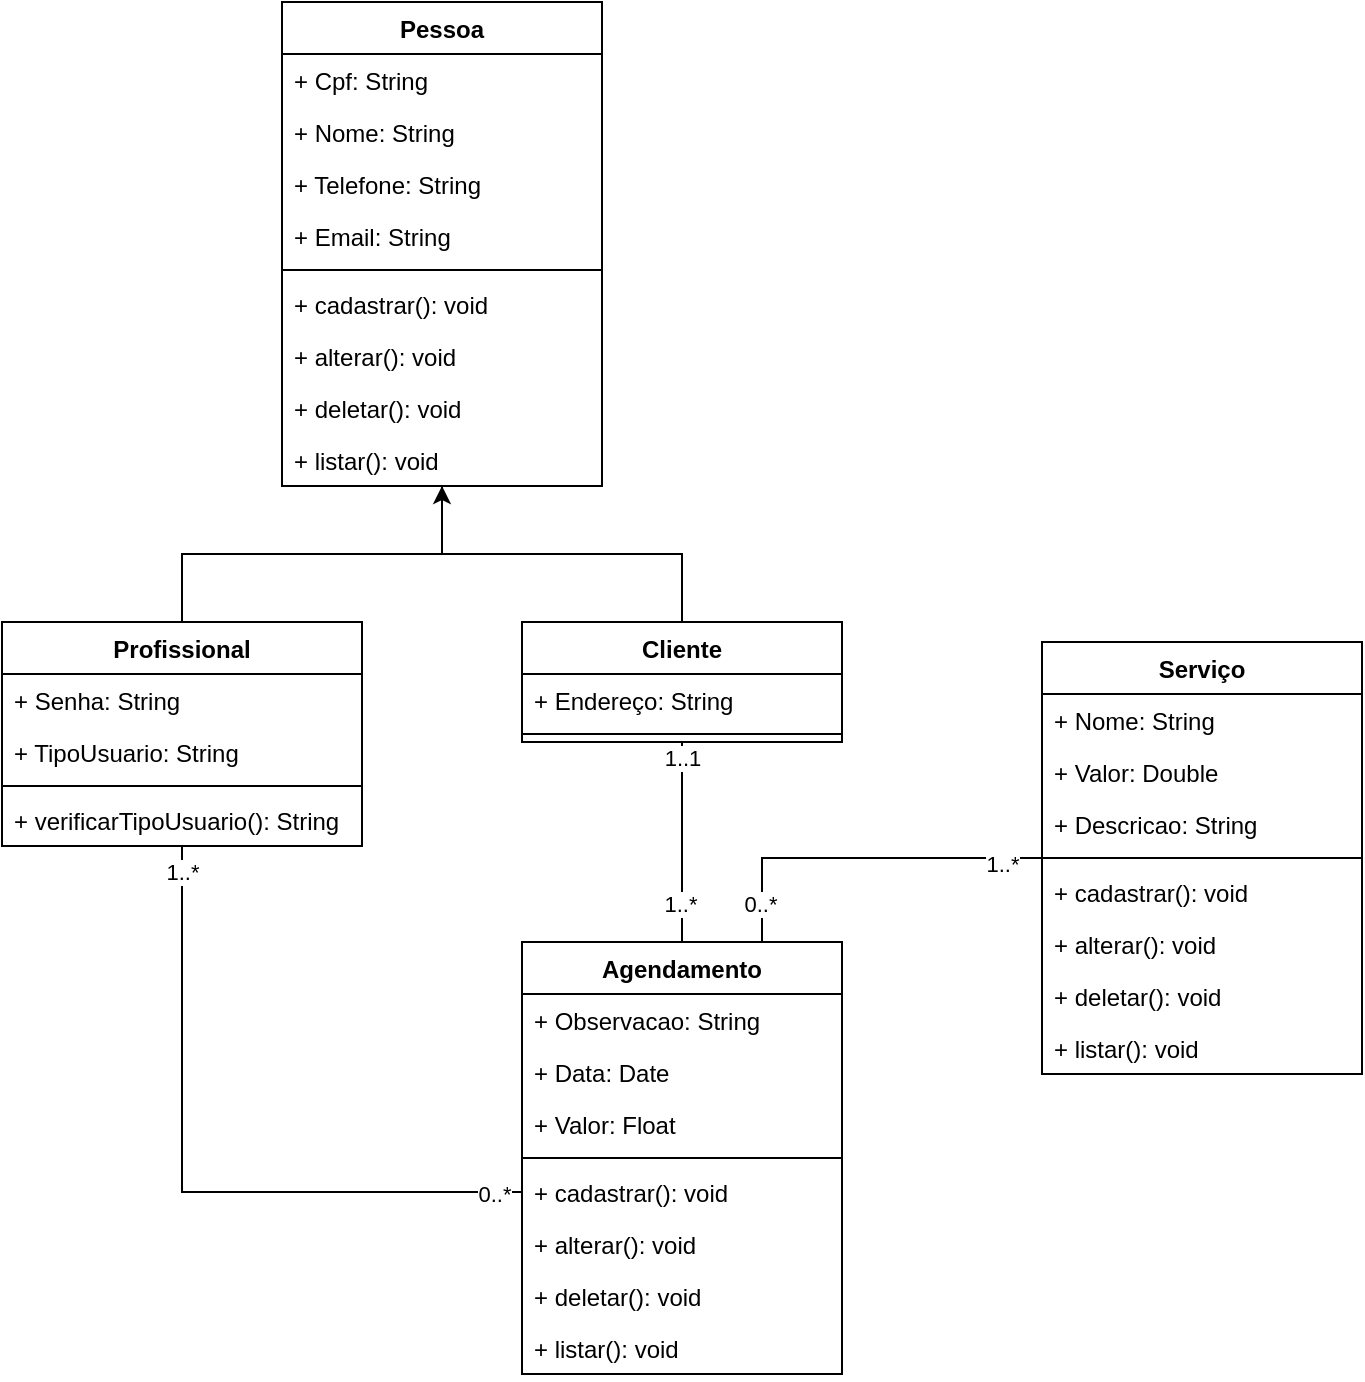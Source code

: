 <mxfile pages="3">
    <diagram name="Página-1" id="jMl8E2hV2HfhrACC9K4s">
        <mxGraphModel dx="1169" dy="773" grid="1" gridSize="10" guides="1" tooltips="1" connect="1" arrows="1" fold="1" page="1" pageScale="1" pageWidth="827" pageHeight="1169" math="0" shadow="0">
            <root>
                <mxCell id="0"/>
                <mxCell id="1" parent="0"/>
                <mxCell id="I6f3LDRtjfRZ30kgtjJv-5" value="1..*" style="edgeStyle=orthogonalEdgeStyle;rounded=0;orthogonalLoop=1;jettySize=auto;html=1;startArrow=none;startFill=0;endArrow=none;endFill=0;" parent="1" source="XQI9RHdKGieBzcdvgARL-1" target="g-WuZ7IL9zw7ThNMPYlF-19" edge="1">
                    <mxGeometry x="-0.924" relative="1" as="geometry">
                        <mxPoint as="offset"/>
                    </mxGeometry>
                </mxCell>
                <mxCell id="I6f3LDRtjfRZ30kgtjJv-8" value="0..*" style="edgeLabel;html=1;align=center;verticalAlign=middle;resizable=0;points=[];" parent="I6f3LDRtjfRZ30kgtjJv-5" vertex="1" connectable="0">
                    <mxGeometry x="0.917" y="-1" relative="1" as="geometry">
                        <mxPoint as="offset"/>
                    </mxGeometry>
                </mxCell>
                <mxCell id="XQI9RHdKGieBzcdvgARL-1" value="Profissional" style="swimlane;fontStyle=1;align=center;verticalAlign=top;childLayout=stackLayout;horizontal=1;startSize=26;horizontalStack=0;resizeParent=1;resizeParentMax=0;resizeLast=0;collapsible=1;marginBottom=0;fillColor=none;" parent="1" vertex="1">
                    <mxGeometry x="74" y="320" width="180" height="112" as="geometry"/>
                </mxCell>
                <mxCell id="k-jCcVrdKvJEgyUsjqsh-3" value="+ Senha: String" style="text;strokeColor=none;fillColor=none;align=left;verticalAlign=top;spacingLeft=4;spacingRight=4;overflow=hidden;rotatable=0;points=[[0,0.5],[1,0.5]];portConstraint=eastwest;" parent="XQI9RHdKGieBzcdvgARL-1" vertex="1">
                    <mxGeometry y="26" width="180" height="26" as="geometry"/>
                </mxCell>
                <mxCell id="g-WuZ7IL9zw7ThNMPYlF-23" value="+ TipoUsuario: String" style="text;strokeColor=none;fillColor=none;align=left;verticalAlign=top;spacingLeft=4;spacingRight=4;overflow=hidden;rotatable=0;points=[[0,0.5],[1,0.5]];portConstraint=eastwest;" parent="XQI9RHdKGieBzcdvgARL-1" vertex="1">
                    <mxGeometry y="52" width="180" height="26" as="geometry"/>
                </mxCell>
                <mxCell id="XQI9RHdKGieBzcdvgARL-3" value="" style="line;strokeWidth=1;fillColor=none;align=left;verticalAlign=middle;spacingTop=-1;spacingLeft=3;spacingRight=3;rotatable=0;labelPosition=right;points=[];portConstraint=eastwest;strokeColor=inherit;" parent="XQI9RHdKGieBzcdvgARL-1" vertex="1">
                    <mxGeometry y="78" width="180" height="8" as="geometry"/>
                </mxCell>
                <mxCell id="k-jCcVrdKvJEgyUsjqsh-8" value="+ verificarTipoUsuario(): String" style="text;strokeColor=none;fillColor=none;align=left;verticalAlign=top;spacingLeft=4;spacingRight=4;overflow=hidden;rotatable=0;points=[[0,0.5],[1,0.5]];portConstraint=eastwest;" parent="XQI9RHdKGieBzcdvgARL-1" vertex="1">
                    <mxGeometry y="86" width="180" height="26" as="geometry"/>
                </mxCell>
                <mxCell id="I6f3LDRtjfRZ30kgtjJv-4" style="edgeStyle=orthogonalEdgeStyle;rounded=0;orthogonalLoop=1;jettySize=auto;html=1;startArrow=none;startFill=0;endArrow=none;endFill=0;entryX=0.5;entryY=0;entryDx=0;entryDy=0;" parent="1" source="k-jCcVrdKvJEgyUsjqsh-9" target="g-WuZ7IL9zw7ThNMPYlF-14" edge="1">
                    <mxGeometry relative="1" as="geometry"/>
                </mxCell>
                <mxCell id="I6f3LDRtjfRZ30kgtjJv-6" value="1..1" style="edgeLabel;html=1;align=center;verticalAlign=middle;resizable=0;points=[];" parent="I6f3LDRtjfRZ30kgtjJv-4" vertex="1" connectable="0">
                    <mxGeometry x="-0.863" y="2" relative="1" as="geometry">
                        <mxPoint x="-2" y="1" as="offset"/>
                    </mxGeometry>
                </mxCell>
                <mxCell id="I6f3LDRtjfRZ30kgtjJv-7" value="1..*" style="edgeLabel;html=1;align=center;verticalAlign=middle;resizable=0;points=[];" parent="I6f3LDRtjfRZ30kgtjJv-4" vertex="1" connectable="0">
                    <mxGeometry x="0.806" y="-1" relative="1" as="geometry">
                        <mxPoint y="-10" as="offset"/>
                    </mxGeometry>
                </mxCell>
                <mxCell id="k-jCcVrdKvJEgyUsjqsh-9" value="Cliente" style="swimlane;fontStyle=1;align=center;verticalAlign=top;childLayout=stackLayout;horizontal=1;startSize=26;horizontalStack=0;resizeParent=1;resizeParentMax=0;resizeLast=0;collapsible=1;marginBottom=0;fillColor=none;" parent="1" vertex="1">
                    <mxGeometry x="334" y="320" width="160" height="60" as="geometry"/>
                </mxCell>
                <mxCell id="k-jCcVrdKvJEgyUsjqsh-14" value="+ Endereço: String" style="text;strokeColor=none;fillColor=none;align=left;verticalAlign=top;spacingLeft=4;spacingRight=4;overflow=hidden;rotatable=0;points=[[0,0.5],[1,0.5]];portConstraint=eastwest;" parent="k-jCcVrdKvJEgyUsjqsh-9" vertex="1">
                    <mxGeometry y="26" width="160" height="26" as="geometry"/>
                </mxCell>
                <mxCell id="k-jCcVrdKvJEgyUsjqsh-15" value="" style="line;strokeWidth=1;fillColor=none;align=left;verticalAlign=middle;spacingTop=-1;spacingLeft=3;spacingRight=3;rotatable=0;labelPosition=right;points=[];portConstraint=eastwest;strokeColor=inherit;" parent="k-jCcVrdKvJEgyUsjqsh-9" vertex="1">
                    <mxGeometry y="52" width="160" height="8" as="geometry"/>
                </mxCell>
                <mxCell id="I6f3LDRtjfRZ30kgtjJv-1" style="edgeStyle=orthogonalEdgeStyle;rounded=0;orthogonalLoop=1;jettySize=auto;html=1;startArrow=none;startFill=0;endArrow=none;endFill=0;entryX=0.75;entryY=0;entryDx=0;entryDy=0;" parent="1" source="g-WuZ7IL9zw7ThNMPYlF-1" target="g-WuZ7IL9zw7ThNMPYlF-14" edge="1">
                    <mxGeometry relative="1" as="geometry"/>
                </mxCell>
                <mxCell id="I6f3LDRtjfRZ30kgtjJv-2" value="1..*" style="edgeLabel;html=1;align=center;verticalAlign=middle;resizable=0;points=[];" parent="I6f3LDRtjfRZ30kgtjJv-1" vertex="1" connectable="0">
                    <mxGeometry x="0.827" relative="1" as="geometry">
                        <mxPoint x="120" y="-24" as="offset"/>
                    </mxGeometry>
                </mxCell>
                <mxCell id="I6f3LDRtjfRZ30kgtjJv-3" value="0..*" style="edgeLabel;html=1;align=center;verticalAlign=middle;resizable=0;points=[];" parent="I6f3LDRtjfRZ30kgtjJv-1" vertex="1" connectable="0">
                    <mxGeometry x="0.904" y="-1" relative="1" as="geometry">
                        <mxPoint y="-11" as="offset"/>
                    </mxGeometry>
                </mxCell>
                <mxCell id="g-WuZ7IL9zw7ThNMPYlF-1" value="Serviço" style="swimlane;fontStyle=1;align=center;verticalAlign=top;childLayout=stackLayout;horizontal=1;startSize=26;horizontalStack=0;resizeParent=1;resizeParentMax=0;resizeLast=0;collapsible=1;marginBottom=0;fillColor=none;" parent="1" vertex="1">
                    <mxGeometry x="594" y="330" width="160" height="216" as="geometry"/>
                </mxCell>
                <mxCell id="g-WuZ7IL9zw7ThNMPYlF-3" value="+ Nome: String" style="text;strokeColor=none;fillColor=none;align=left;verticalAlign=top;spacingLeft=4;spacingRight=4;overflow=hidden;rotatable=0;points=[[0,0.5],[1,0.5]];portConstraint=eastwest;" parent="g-WuZ7IL9zw7ThNMPYlF-1" vertex="1">
                    <mxGeometry y="26" width="160" height="26" as="geometry"/>
                </mxCell>
                <mxCell id="g-WuZ7IL9zw7ThNMPYlF-12" value="+ Valor: Double" style="text;strokeColor=none;fillColor=none;align=left;verticalAlign=top;spacingLeft=4;spacingRight=4;overflow=hidden;rotatable=0;points=[[0,0.5],[1,0.5]];portConstraint=eastwest;" parent="g-WuZ7IL9zw7ThNMPYlF-1" vertex="1">
                    <mxGeometry y="52" width="160" height="26" as="geometry"/>
                </mxCell>
                <mxCell id="g-WuZ7IL9zw7ThNMPYlF-13" value="+ Descricao: String" style="text;strokeColor=none;fillColor=none;align=left;verticalAlign=top;spacingLeft=4;spacingRight=4;overflow=hidden;rotatable=0;points=[[0,0.5],[1,0.5]];portConstraint=eastwest;" parent="g-WuZ7IL9zw7ThNMPYlF-1" vertex="1">
                    <mxGeometry y="78" width="160" height="26" as="geometry"/>
                </mxCell>
                <mxCell id="g-WuZ7IL9zw7ThNMPYlF-7" value="" style="line;strokeWidth=1;fillColor=none;align=left;verticalAlign=middle;spacingTop=-1;spacingLeft=3;spacingRight=3;rotatable=0;labelPosition=right;points=[];portConstraint=eastwest;strokeColor=inherit;" parent="g-WuZ7IL9zw7ThNMPYlF-1" vertex="1">
                    <mxGeometry y="104" width="160" height="8" as="geometry"/>
                </mxCell>
                <mxCell id="g-WuZ7IL9zw7ThNMPYlF-8" value="+ cadastrar(): void" style="text;strokeColor=none;fillColor=none;align=left;verticalAlign=top;spacingLeft=4;spacingRight=4;overflow=hidden;rotatable=0;points=[[0,0.5],[1,0.5]];portConstraint=eastwest;" parent="g-WuZ7IL9zw7ThNMPYlF-1" vertex="1">
                    <mxGeometry y="112" width="160" height="26" as="geometry"/>
                </mxCell>
                <mxCell id="g-WuZ7IL9zw7ThNMPYlF-9" value="+ alterar(): void" style="text;strokeColor=none;fillColor=none;align=left;verticalAlign=top;spacingLeft=4;spacingRight=4;overflow=hidden;rotatable=0;points=[[0,0.5],[1,0.5]];portConstraint=eastwest;" parent="g-WuZ7IL9zw7ThNMPYlF-1" vertex="1">
                    <mxGeometry y="138" width="160" height="26" as="geometry"/>
                </mxCell>
                <mxCell id="g-WuZ7IL9zw7ThNMPYlF-10" value="+ deletar(): void" style="text;strokeColor=none;fillColor=none;align=left;verticalAlign=top;spacingLeft=4;spacingRight=4;overflow=hidden;rotatable=0;points=[[0,0.5],[1,0.5]];portConstraint=eastwest;" parent="g-WuZ7IL9zw7ThNMPYlF-1" vertex="1">
                    <mxGeometry y="164" width="160" height="26" as="geometry"/>
                </mxCell>
                <mxCell id="g-WuZ7IL9zw7ThNMPYlF-11" value="+ listar(): void" style="text;strokeColor=none;fillColor=none;align=left;verticalAlign=top;spacingLeft=4;spacingRight=4;overflow=hidden;rotatable=0;points=[[0,0.5],[1,0.5]];portConstraint=eastwest;" parent="g-WuZ7IL9zw7ThNMPYlF-1" vertex="1">
                    <mxGeometry y="190" width="160" height="26" as="geometry"/>
                </mxCell>
                <mxCell id="g-WuZ7IL9zw7ThNMPYlF-14" value="Agendamento" style="swimlane;fontStyle=1;align=center;verticalAlign=top;childLayout=stackLayout;horizontal=1;startSize=26;horizontalStack=0;resizeParent=1;resizeParentMax=0;resizeLast=0;collapsible=1;marginBottom=0;fillColor=none;" parent="1" vertex="1">
                    <mxGeometry x="334" y="480" width="160" height="216" as="geometry"/>
                </mxCell>
                <mxCell id="g-WuZ7IL9zw7ThNMPYlF-17" value="+ Observacao: String" style="text;strokeColor=none;fillColor=none;align=left;verticalAlign=top;spacingLeft=4;spacingRight=4;overflow=hidden;rotatable=0;points=[[0,0.5],[1,0.5]];portConstraint=eastwest;" parent="g-WuZ7IL9zw7ThNMPYlF-14" vertex="1">
                    <mxGeometry y="26" width="160" height="26" as="geometry"/>
                </mxCell>
                <mxCell id="DsgHcJF9JYuXV23sBXJg-1" value="+ Data: Date" style="text;strokeColor=none;fillColor=none;align=left;verticalAlign=top;spacingLeft=4;spacingRight=4;overflow=hidden;rotatable=0;points=[[0,0.5],[1,0.5]];portConstraint=eastwest;" parent="g-WuZ7IL9zw7ThNMPYlF-14" vertex="1">
                    <mxGeometry y="52" width="160" height="26" as="geometry"/>
                </mxCell>
                <mxCell id="DsgHcJF9JYuXV23sBXJg-3" value="+ Valor: Float" style="text;strokeColor=none;fillColor=none;align=left;verticalAlign=top;spacingLeft=4;spacingRight=4;overflow=hidden;rotatable=0;points=[[0,0.5],[1,0.5]];portConstraint=eastwest;" parent="g-WuZ7IL9zw7ThNMPYlF-14" vertex="1">
                    <mxGeometry y="78" width="160" height="26" as="geometry"/>
                </mxCell>
                <mxCell id="g-WuZ7IL9zw7ThNMPYlF-18" value="" style="line;strokeWidth=1;fillColor=none;align=left;verticalAlign=middle;spacingTop=-1;spacingLeft=3;spacingRight=3;rotatable=0;labelPosition=right;points=[];portConstraint=eastwest;strokeColor=inherit;" parent="g-WuZ7IL9zw7ThNMPYlF-14" vertex="1">
                    <mxGeometry y="104" width="160" height="8" as="geometry"/>
                </mxCell>
                <mxCell id="g-WuZ7IL9zw7ThNMPYlF-19" value="+ cadastrar(): void" style="text;strokeColor=none;fillColor=none;align=left;verticalAlign=top;spacingLeft=4;spacingRight=4;overflow=hidden;rotatable=0;points=[[0,0.5],[1,0.5]];portConstraint=eastwest;" parent="g-WuZ7IL9zw7ThNMPYlF-14" vertex="1">
                    <mxGeometry y="112" width="160" height="26" as="geometry"/>
                </mxCell>
                <mxCell id="g-WuZ7IL9zw7ThNMPYlF-20" value="+ alterar(): void" style="text;strokeColor=none;fillColor=none;align=left;verticalAlign=top;spacingLeft=4;spacingRight=4;overflow=hidden;rotatable=0;points=[[0,0.5],[1,0.5]];portConstraint=eastwest;" parent="g-WuZ7IL9zw7ThNMPYlF-14" vertex="1">
                    <mxGeometry y="138" width="160" height="26" as="geometry"/>
                </mxCell>
                <mxCell id="g-WuZ7IL9zw7ThNMPYlF-21" value="+ deletar(): void" style="text;strokeColor=none;fillColor=none;align=left;verticalAlign=top;spacingLeft=4;spacingRight=4;overflow=hidden;rotatable=0;points=[[0,0.5],[1,0.5]];portConstraint=eastwest;" parent="g-WuZ7IL9zw7ThNMPYlF-14" vertex="1">
                    <mxGeometry y="164" width="160" height="26" as="geometry"/>
                </mxCell>
                <mxCell id="g-WuZ7IL9zw7ThNMPYlF-22" value="+ listar(): void" style="text;strokeColor=none;fillColor=none;align=left;verticalAlign=top;spacingLeft=4;spacingRight=4;overflow=hidden;rotatable=0;points=[[0,0.5],[1,0.5]];portConstraint=eastwest;" parent="g-WuZ7IL9zw7ThNMPYlF-14" vertex="1">
                    <mxGeometry y="190" width="160" height="26" as="geometry"/>
                </mxCell>
                <mxCell id="g-WuZ7IL9zw7ThNMPYlF-36" style="edgeStyle=orthogonalEdgeStyle;rounded=0;orthogonalLoop=1;jettySize=auto;html=1;entryX=0.5;entryY=0;entryDx=0;entryDy=0;endArrow=none;endFill=0;" parent="1" source="g-WuZ7IL9zw7ThNMPYlF-24" target="k-jCcVrdKvJEgyUsjqsh-9" edge="1">
                    <mxGeometry relative="1" as="geometry"/>
                </mxCell>
                <mxCell id="g-WuZ7IL9zw7ThNMPYlF-37" style="edgeStyle=orthogonalEdgeStyle;rounded=0;orthogonalLoop=1;jettySize=auto;html=1;endArrow=none;endFill=0;startArrow=classic;startFill=1;" parent="1" source="g-WuZ7IL9zw7ThNMPYlF-24" target="XQI9RHdKGieBzcdvgARL-1" edge="1">
                    <mxGeometry relative="1" as="geometry"/>
                </mxCell>
                <mxCell id="g-WuZ7IL9zw7ThNMPYlF-24" value="Pessoa" style="swimlane;fontStyle=1;align=center;verticalAlign=top;childLayout=stackLayout;horizontal=1;startSize=26;horizontalStack=0;resizeParent=1;resizeParentMax=0;resizeLast=0;collapsible=1;marginBottom=0;fillColor=none;" parent="1" vertex="1">
                    <mxGeometry x="214" y="10" width="160" height="242" as="geometry"/>
                </mxCell>
                <mxCell id="g-WuZ7IL9zw7ThNMPYlF-25" value="+ Cpf: String" style="text;strokeColor=none;fillColor=none;align=left;verticalAlign=top;spacingLeft=4;spacingRight=4;overflow=hidden;rotatable=0;points=[[0,0.5],[1,0.5]];portConstraint=eastwest;" parent="g-WuZ7IL9zw7ThNMPYlF-24" vertex="1">
                    <mxGeometry y="26" width="160" height="26" as="geometry"/>
                </mxCell>
                <mxCell id="g-WuZ7IL9zw7ThNMPYlF-26" value="+ Nome: String" style="text;strokeColor=none;fillColor=none;align=left;verticalAlign=top;spacingLeft=4;spacingRight=4;overflow=hidden;rotatable=0;points=[[0,0.5],[1,0.5]];portConstraint=eastwest;" parent="g-WuZ7IL9zw7ThNMPYlF-24" vertex="1">
                    <mxGeometry y="52" width="160" height="26" as="geometry"/>
                </mxCell>
                <mxCell id="g-WuZ7IL9zw7ThNMPYlF-27" value="+ Telefone: String" style="text;strokeColor=none;fillColor=none;align=left;verticalAlign=top;spacingLeft=4;spacingRight=4;overflow=hidden;rotatable=0;points=[[0,0.5],[1,0.5]];portConstraint=eastwest;" parent="g-WuZ7IL9zw7ThNMPYlF-24" vertex="1">
                    <mxGeometry y="78" width="160" height="26" as="geometry"/>
                </mxCell>
                <mxCell id="g-WuZ7IL9zw7ThNMPYlF-28" value="+ Email: String" style="text;strokeColor=none;fillColor=none;align=left;verticalAlign=top;spacingLeft=4;spacingRight=4;overflow=hidden;rotatable=0;points=[[0,0.5],[1,0.5]];portConstraint=eastwest;" parent="g-WuZ7IL9zw7ThNMPYlF-24" vertex="1">
                    <mxGeometry y="104" width="160" height="26" as="geometry"/>
                </mxCell>
                <mxCell id="g-WuZ7IL9zw7ThNMPYlF-31" value="" style="line;strokeWidth=1;fillColor=none;align=left;verticalAlign=middle;spacingTop=-1;spacingLeft=3;spacingRight=3;rotatable=0;labelPosition=right;points=[];portConstraint=eastwest;strokeColor=inherit;" parent="g-WuZ7IL9zw7ThNMPYlF-24" vertex="1">
                    <mxGeometry y="130" width="160" height="8" as="geometry"/>
                </mxCell>
                <mxCell id="g-WuZ7IL9zw7ThNMPYlF-32" value="+ cadastrar(): void" style="text;strokeColor=none;fillColor=none;align=left;verticalAlign=top;spacingLeft=4;spacingRight=4;overflow=hidden;rotatable=0;points=[[0,0.5],[1,0.5]];portConstraint=eastwest;" parent="g-WuZ7IL9zw7ThNMPYlF-24" vertex="1">
                    <mxGeometry y="138" width="160" height="26" as="geometry"/>
                </mxCell>
                <mxCell id="g-WuZ7IL9zw7ThNMPYlF-33" value="+ alterar(): void" style="text;strokeColor=none;fillColor=none;align=left;verticalAlign=top;spacingLeft=4;spacingRight=4;overflow=hidden;rotatable=0;points=[[0,0.5],[1,0.5]];portConstraint=eastwest;" parent="g-WuZ7IL9zw7ThNMPYlF-24" vertex="1">
                    <mxGeometry y="164" width="160" height="26" as="geometry"/>
                </mxCell>
                <mxCell id="g-WuZ7IL9zw7ThNMPYlF-34" value="+ deletar(): void" style="text;strokeColor=none;fillColor=none;align=left;verticalAlign=top;spacingLeft=4;spacingRight=4;overflow=hidden;rotatable=0;points=[[0,0.5],[1,0.5]];portConstraint=eastwest;" parent="g-WuZ7IL9zw7ThNMPYlF-24" vertex="1">
                    <mxGeometry y="190" width="160" height="26" as="geometry"/>
                </mxCell>
                <mxCell id="g-WuZ7IL9zw7ThNMPYlF-35" value="+ listar(): void" style="text;strokeColor=none;fillColor=none;align=left;verticalAlign=top;spacingLeft=4;spacingRight=4;overflow=hidden;rotatable=0;points=[[0,0.5],[1,0.5]];portConstraint=eastwest;" parent="g-WuZ7IL9zw7ThNMPYlF-24" vertex="1">
                    <mxGeometry y="216" width="160" height="26" as="geometry"/>
                </mxCell>
            </root>
        </mxGraphModel>
    </diagram>
    <diagram id="NmjMjb1b4Z940l4_S8U_" name="Caso de Uso">
        <mxGraphModel dx="880" dy="476" grid="1" gridSize="10" guides="1" tooltips="1" connect="1" arrows="1" fold="1" page="1" pageScale="1" pageWidth="827" pageHeight="1169" math="0" shadow="0">
            <root>
                <mxCell id="0"/>
                <mxCell id="1" parent="0"/>
                <mxCell id="YXjBjKK6KLceDEKPaXHH-1" style="edgeStyle=none;rounded=0;orthogonalLoop=1;jettySize=auto;html=1;endArrow=none;endFill=0;" edge="1" parent="1" source="YXjBjKK6KLceDEKPaXHH-4" target="YXjBjKK6KLceDEKPaXHH-14">
                    <mxGeometry relative="1" as="geometry"/>
                </mxCell>
                <mxCell id="YXjBjKK6KLceDEKPaXHH-2" style="edgeStyle=none;rounded=0;orthogonalLoop=1;jettySize=auto;html=1;entryX=0.5;entryY=0;entryDx=0;entryDy=0;entryPerimeter=0;endArrow=none;endFill=0;" edge="1" parent="1" source="YXjBjKK6KLceDEKPaXHH-4" target="YXjBjKK6KLceDEKPaXHH-10">
                    <mxGeometry relative="1" as="geometry"/>
                </mxCell>
                <mxCell id="YXjBjKK6KLceDEKPaXHH-3" style="edgeStyle=none;rounded=0;orthogonalLoop=1;jettySize=auto;html=1;endArrow=none;endFill=0;" edge="1" parent="1" source="YXjBjKK6KLceDEKPaXHH-4" target="YXjBjKK6KLceDEKPaXHH-15">
                    <mxGeometry relative="1" as="geometry"/>
                </mxCell>
                <mxCell id="YXjBjKK6KLceDEKPaXHH-4" value="Profissional" style="shape=umlActor;verticalLabelPosition=bottom;verticalAlign=top;html=1;outlineConnect=0;" vertex="1" parent="1">
                    <mxGeometry x="160" y="190" width="30" height="60" as="geometry"/>
                </mxCell>
                <mxCell id="YXjBjKK6KLceDEKPaXHH-5" value="" style="rounded=0;whiteSpace=wrap;html=1;fillColor=none;" vertex="1" parent="1">
                    <mxGeometry x="240" y="20" width="440" height="460" as="geometry"/>
                </mxCell>
                <mxCell id="YXjBjKK6KLceDEKPaXHH-6" value="Autenticar Profissional" style="ellipse;whiteSpace=wrap;html=1;fillColor=none;" vertex="1" parent="1">
                    <mxGeometry x="550" y="220" width="120" height="80" as="geometry"/>
                </mxCell>
                <mxCell id="YXjBjKK6KLceDEKPaXHH-7" value="Manter Profissionais" style="ellipse;whiteSpace=wrap;html=1;fillColor=none;" vertex="1" parent="1">
                    <mxGeometry x="340" y="380" width="120" height="80" as="geometry"/>
                </mxCell>
                <mxCell id="YXjBjKK6KLceDEKPaXHH-8" style="edgeStyle=none;rounded=0;orthogonalLoop=1;jettySize=auto;html=1;endArrow=none;endFill=0;" edge="1" parent="1" source="YXjBjKK6KLceDEKPaXHH-10" target="YXjBjKK6KLceDEKPaXHH-7">
                    <mxGeometry relative="1" as="geometry"/>
                </mxCell>
                <mxCell id="YXjBjKK6KLceDEKPaXHH-9" style="edgeStyle=none;rounded=0;orthogonalLoop=1;jettySize=auto;html=1;endArrow=none;endFill=0;" edge="1" parent="1" source="YXjBjKK6KLceDEKPaXHH-10" target="YXjBjKK6KLceDEKPaXHH-11">
                    <mxGeometry relative="1" as="geometry"/>
                </mxCell>
                <mxCell id="YXjBjKK6KLceDEKPaXHH-10" value="Administrador" style="shape=umlActor;verticalLabelPosition=bottom;verticalAlign=top;html=1;outlineConnect=0;" vertex="1" parent="1">
                    <mxGeometry x="160" y="330" width="30" height="60" as="geometry"/>
                </mxCell>
                <mxCell id="YXjBjKK6KLceDEKPaXHH-11" value="Manter Categoria Serviço" style="ellipse;whiteSpace=wrap;html=1;fillColor=none;" vertex="1" parent="1">
                    <mxGeometry x="340" y="270" width="120" height="80" as="geometry"/>
                </mxCell>
                <mxCell id="YXjBjKK6KLceDEKPaXHH-12" style="edgeStyle=none;rounded=0;orthogonalLoop=1;jettySize=auto;html=1;endArrow=open;endFill=0;dashed=1;" edge="1" parent="1" source="YXjBjKK6KLceDEKPaXHH-14" target="YXjBjKK6KLceDEKPaXHH-6">
                    <mxGeometry relative="1" as="geometry"/>
                </mxCell>
                <mxCell id="YXjBjKK6KLceDEKPaXHH-13" value="&amp;lt;&amp;lt;include&amp;gt;&amp;gt;" style="edgeLabel;html=1;align=center;verticalAlign=middle;resizable=0;points=[];" vertex="1" connectable="0" parent="YXjBjKK6KLceDEKPaXHH-12">
                    <mxGeometry x="0.423" y="-2" relative="1" as="geometry">
                        <mxPoint as="offset"/>
                    </mxGeometry>
                </mxCell>
                <mxCell id="YXjBjKK6KLceDEKPaXHH-14" value="Manter Cliente" style="ellipse;whiteSpace=wrap;html=1;fillColor=none;" vertex="1" parent="1">
                    <mxGeometry x="330" y="30" width="120" height="80" as="geometry"/>
                </mxCell>
                <mxCell id="YXjBjKK6KLceDEKPaXHH-15" value="Realizar Serviço" style="ellipse;whiteSpace=wrap;html=1;fillColor=none;" vertex="1" parent="1">
                    <mxGeometry x="330" y="150" width="120" height="80" as="geometry"/>
                </mxCell>
                <mxCell id="YXjBjKK6KLceDEKPaXHH-16" style="edgeStyle=none;rounded=0;orthogonalLoop=1;jettySize=auto;html=1;endArrow=open;endFill=0;dashed=1;" edge="1" parent="1" source="YXjBjKK6KLceDEKPaXHH-15" target="YXjBjKK6KLceDEKPaXHH-6">
                    <mxGeometry relative="1" as="geometry">
                        <mxPoint x="429.999" y="208.464" as="sourcePoint"/>
                        <mxPoint x="624.777" y="280.003" as="targetPoint"/>
                    </mxGeometry>
                </mxCell>
                <mxCell id="YXjBjKK6KLceDEKPaXHH-17" value="&amp;lt;&amp;lt;include&amp;gt;&amp;gt;" style="edgeLabel;html=1;align=center;verticalAlign=middle;resizable=0;points=[];" vertex="1" connectable="0" parent="YXjBjKK6KLceDEKPaXHH-16">
                    <mxGeometry x="0.423" y="-2" relative="1" as="geometry">
                        <mxPoint as="offset"/>
                    </mxGeometry>
                </mxCell>
                <mxCell id="YXjBjKK6KLceDEKPaXHH-18" style="edgeStyle=none;rounded=0;orthogonalLoop=1;jettySize=auto;html=1;endArrow=open;endFill=0;dashed=1;" edge="1" parent="1" source="YXjBjKK6KLceDEKPaXHH-11" target="YXjBjKK6KLceDEKPaXHH-6">
                    <mxGeometry relative="1" as="geometry">
                        <mxPoint x="480.004" y="290.948" as="sourcePoint"/>
                        <mxPoint x="620.775" y="280.005" as="targetPoint"/>
                    </mxGeometry>
                </mxCell>
                <mxCell id="YXjBjKK6KLceDEKPaXHH-19" value="&amp;lt;&amp;lt;include&amp;gt;&amp;gt;" style="edgeLabel;html=1;align=center;verticalAlign=middle;resizable=0;points=[];" vertex="1" connectable="0" parent="YXjBjKK6KLceDEKPaXHH-18">
                    <mxGeometry x="0.423" y="-2" relative="1" as="geometry">
                        <mxPoint as="offset"/>
                    </mxGeometry>
                </mxCell>
                <mxCell id="YXjBjKK6KLceDEKPaXHH-20" style="edgeStyle=none;rounded=0;orthogonalLoop=1;jettySize=auto;html=1;endArrow=open;endFill=0;dashed=1;" edge="1" parent="1" source="YXjBjKK6KLceDEKPaXHH-7" target="YXjBjKK6KLceDEKPaXHH-6">
                    <mxGeometry relative="1" as="geometry">
                        <mxPoint x="494.244" y="312.905" as="sourcePoint"/>
                        <mxPoint x="605.851" y="277.229" as="targetPoint"/>
                    </mxGeometry>
                </mxCell>
                <mxCell id="YXjBjKK6KLceDEKPaXHH-21" value="&amp;lt;&amp;lt;include&amp;gt;&amp;gt;" style="edgeLabel;html=1;align=center;verticalAlign=middle;resizable=0;points=[];" vertex="1" connectable="0" parent="YXjBjKK6KLceDEKPaXHH-20">
                    <mxGeometry x="0.423" y="-2" relative="1" as="geometry">
                        <mxPoint as="offset"/>
                    </mxGeometry>
                </mxCell>
            </root>
        </mxGraphModel>
    </diagram>
    <diagram id="jhiyRgu65BXZWc5xDORn" name="Página-2">
        <mxGraphModel dx="880" dy="476" grid="1" gridSize="10" guides="1" tooltips="1" connect="1" arrows="1" fold="1" page="1" pageScale="1" pageWidth="827" pageHeight="1169" math="0" shadow="0">
            <root>
                <mxCell id="0"/>
                <mxCell id="1" parent="0"/>
                <mxCell id="6_OcMxictHxr6hZWtDQ6-5" style="rounded=0;orthogonalLoop=1;jettySize=auto;html=1;" edge="1" parent="1" source="6_OcMxictHxr6hZWtDQ6-1" target="6_OcMxictHxr6hZWtDQ6-4">
                    <mxGeometry relative="1" as="geometry"/>
                </mxCell>
                <mxCell id="6_OcMxictHxr6hZWtDQ6-1" value="Clientes" style="rounded=1;whiteSpace=wrap;html=1;" vertex="1" parent="1">
                    <mxGeometry x="40" y="180" width="120" height="60" as="geometry"/>
                </mxCell>
                <mxCell id="6_OcMxictHxr6hZWtDQ6-6" style="edgeStyle=none;rounded=0;orthogonalLoop=1;jettySize=auto;html=1;" edge="1" parent="1" source="6_OcMxictHxr6hZWtDQ6-2" target="6_OcMxictHxr6hZWtDQ6-4">
                    <mxGeometry relative="1" as="geometry"/>
                </mxCell>
                <mxCell id="6_OcMxictHxr6hZWtDQ6-2" value="Profissionais" style="rounded=1;whiteSpace=wrap;html=1;" vertex="1" parent="1">
                    <mxGeometry x="200" y="180" width="120" height="60" as="geometry"/>
                </mxCell>
                <mxCell id="6_OcMxictHxr6hZWtDQ6-7" style="edgeStyle=none;rounded=0;orthogonalLoop=1;jettySize=auto;html=1;" edge="1" parent="1" source="6_OcMxictHxr6hZWtDQ6-3" target="6_OcMxictHxr6hZWtDQ6-4">
                    <mxGeometry relative="1" as="geometry">
                        <mxPoint x="300" y="330" as="targetPoint"/>
                    </mxGeometry>
                </mxCell>
                <mxCell id="6_OcMxictHxr6hZWtDQ6-3" value="Categoria Serviços" style="rounded=1;whiteSpace=wrap;html=1;" vertex="1" parent="1">
                    <mxGeometry x="360" y="180" width="120" height="60" as="geometry"/>
                </mxCell>
                <mxCell id="6_OcMxictHxr6hZWtDQ6-4" value="Serviço Prestado" style="rounded=1;whiteSpace=wrap;html=1;" vertex="1" parent="1">
                    <mxGeometry x="200" y="320" width="120" height="60" as="geometry"/>
                </mxCell>
            </root>
        </mxGraphModel>
    </diagram>
</mxfile>
